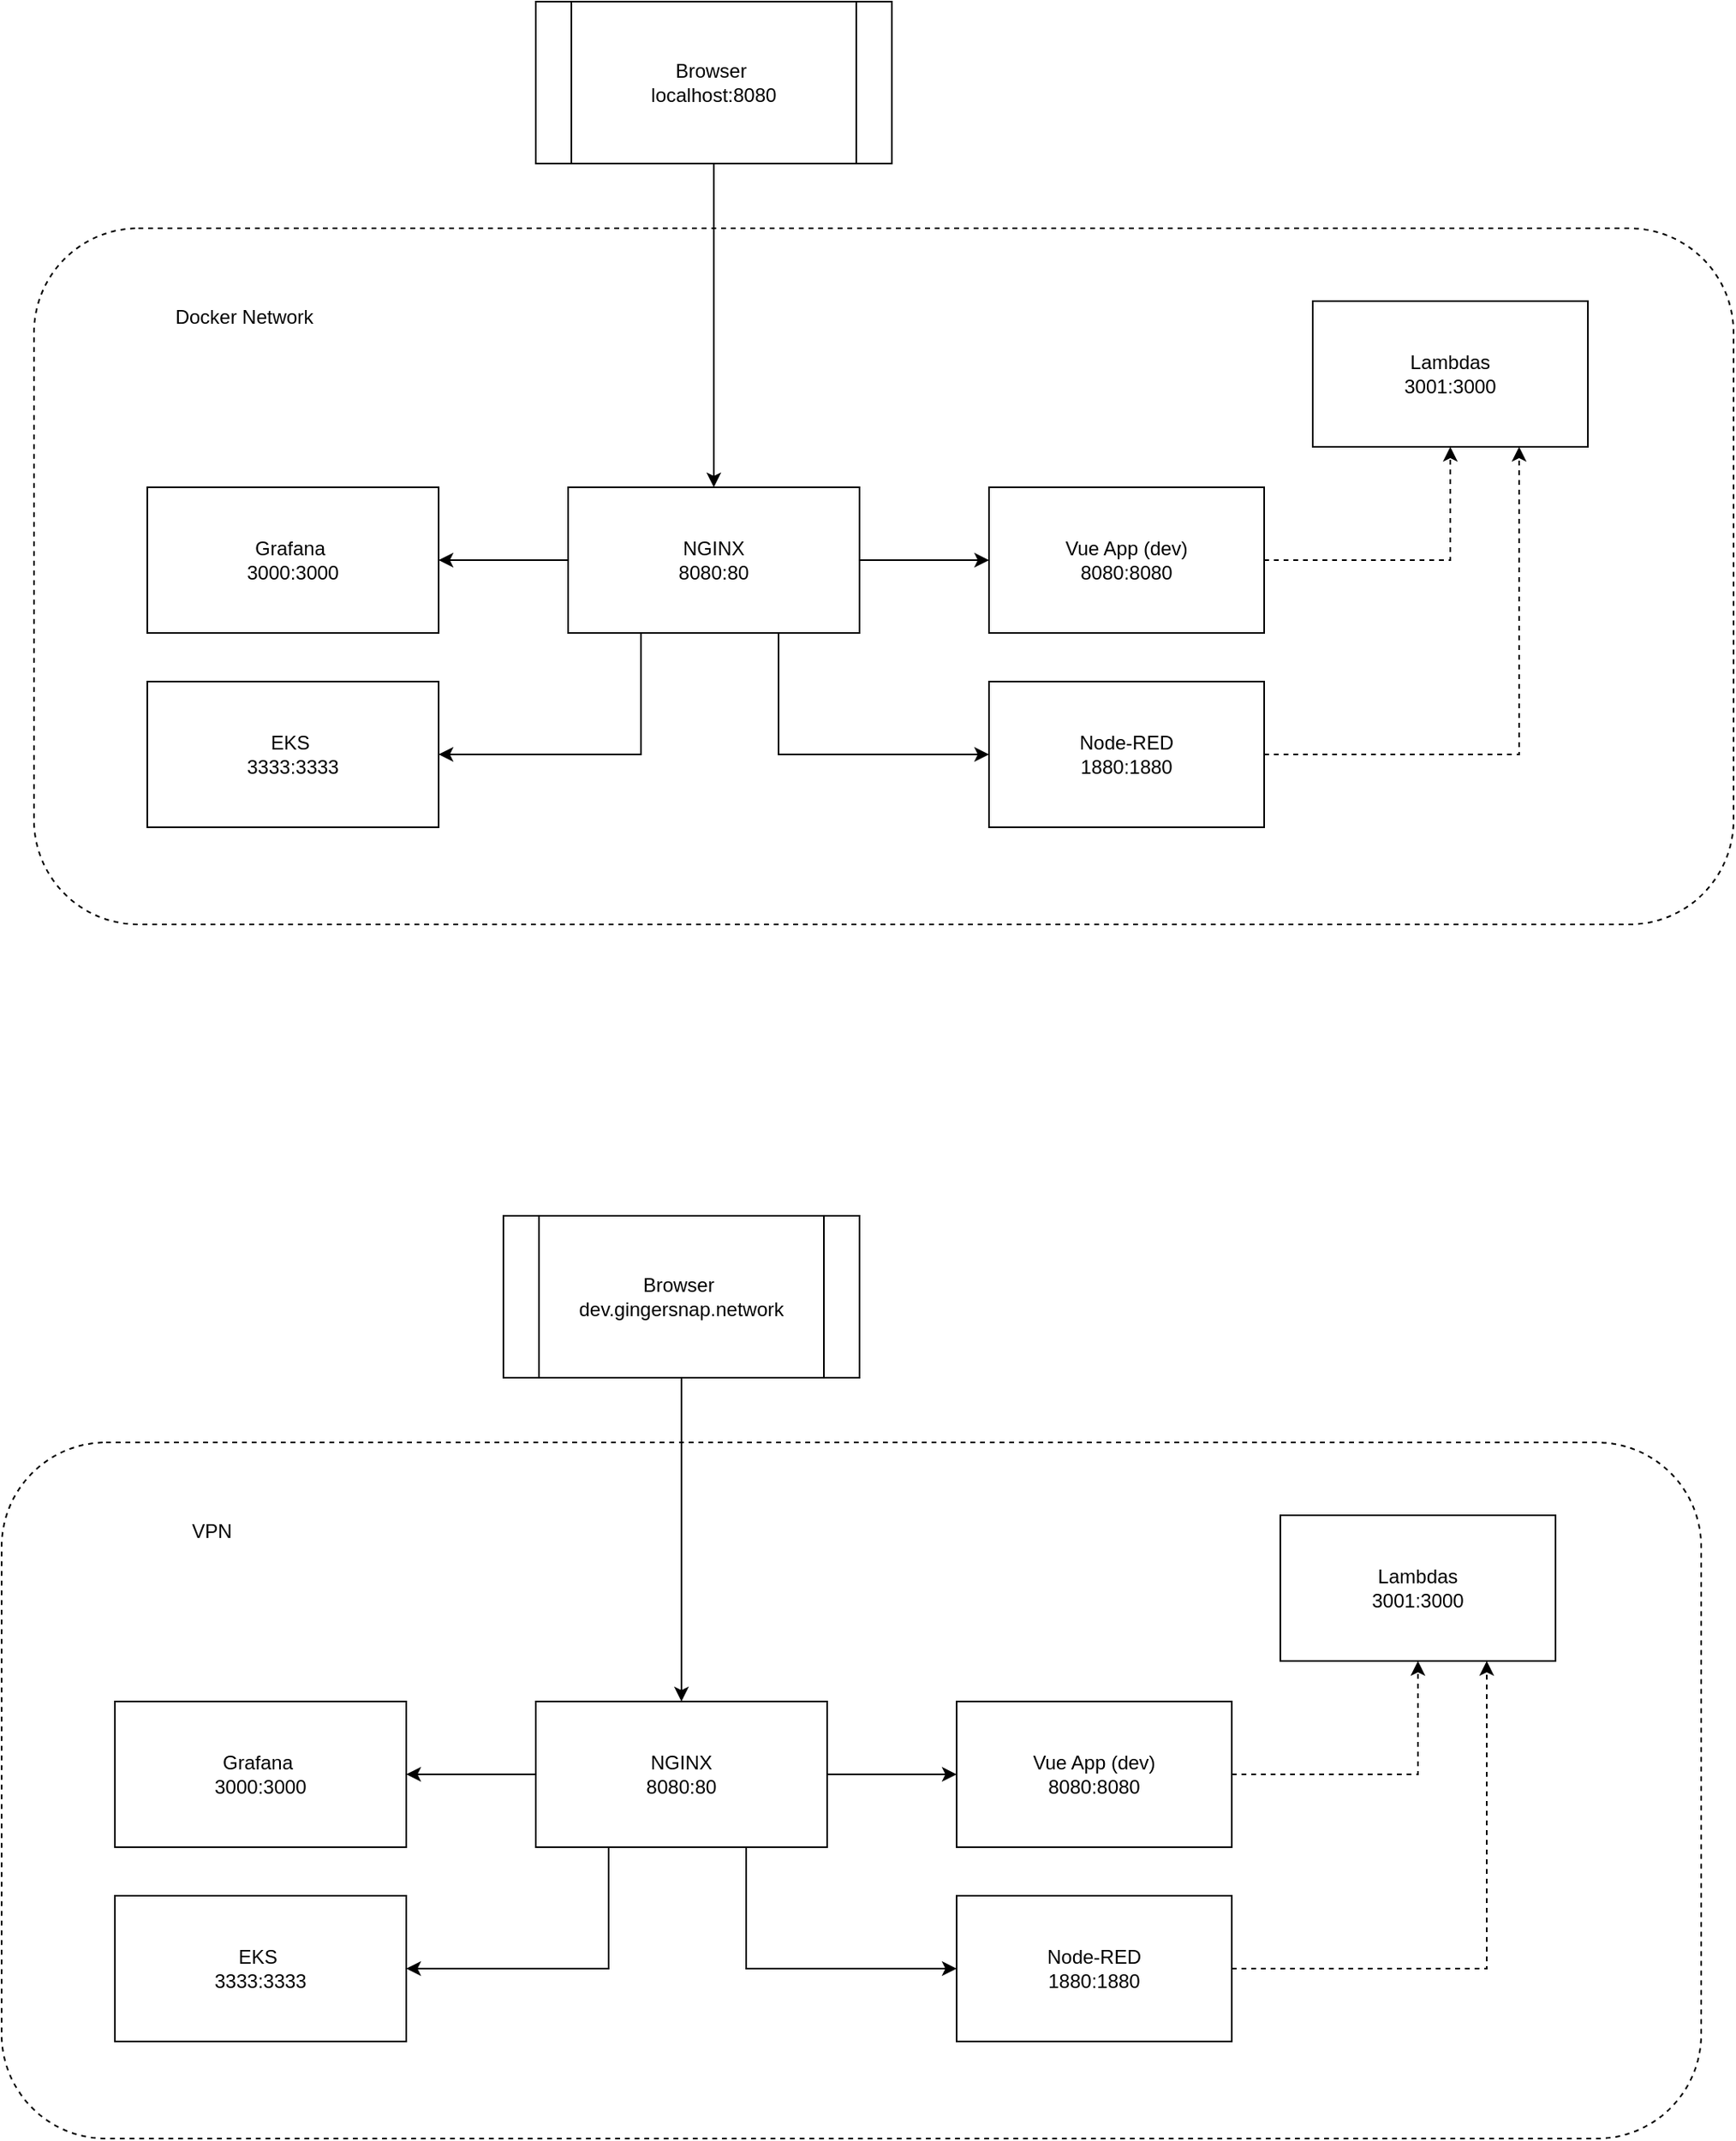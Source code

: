 <mxfile version="14.4.3" type="github">
  <diagram id="C5RBs43oDa-KdzZeNtuy" name="Page-1">
    <mxGraphModel dx="1351" dy="821" grid="1" gridSize="10" guides="1" tooltips="1" connect="1" arrows="1" fold="1" page="1" pageScale="1" pageWidth="827" pageHeight="1169" math="0" shadow="0">
      <root>
        <mxCell id="WIyWlLk6GJQsqaUBKTNV-0" />
        <mxCell id="WIyWlLk6GJQsqaUBKTNV-1" parent="WIyWlLk6GJQsqaUBKTNV-0" />
        <mxCell id="DFwt5kLq0JNpCZKNMio8-0" value="" style="rounded=1;whiteSpace=wrap;html=1;dashed=1;" vertex="1" parent="WIyWlLk6GJQsqaUBKTNV-1">
          <mxGeometry x="230" y="360" width="1050" height="430" as="geometry" />
        </mxCell>
        <mxCell id="DFwt5kLq0JNpCZKNMio8-4" style="edgeStyle=orthogonalEdgeStyle;rounded=0;orthogonalLoop=1;jettySize=auto;html=1;exitX=0.5;exitY=1;exitDx=0;exitDy=0;" edge="1" parent="WIyWlLk6GJQsqaUBKTNV-1" source="DFwt5kLq0JNpCZKNMio8-2" target="DFwt5kLq0JNpCZKNMio8-3">
          <mxGeometry relative="1" as="geometry" />
        </mxCell>
        <mxCell id="DFwt5kLq0JNpCZKNMio8-2" value="Browser&amp;nbsp;&lt;br&gt;localhost:8080" style="shape=process;whiteSpace=wrap;html=1;backgroundOutline=1;" vertex="1" parent="WIyWlLk6GJQsqaUBKTNV-1">
          <mxGeometry x="540" y="220" width="220" height="100" as="geometry" />
        </mxCell>
        <mxCell id="DFwt5kLq0JNpCZKNMio8-7" value="" style="edgeStyle=orthogonalEdgeStyle;rounded=0;orthogonalLoop=1;jettySize=auto;html=1;" edge="1" parent="WIyWlLk6GJQsqaUBKTNV-1" source="DFwt5kLq0JNpCZKNMio8-3" target="DFwt5kLq0JNpCZKNMio8-6">
          <mxGeometry relative="1" as="geometry" />
        </mxCell>
        <mxCell id="DFwt5kLq0JNpCZKNMio8-9" value="" style="edgeStyle=orthogonalEdgeStyle;rounded=0;orthogonalLoop=1;jettySize=auto;html=1;" edge="1" parent="WIyWlLk6GJQsqaUBKTNV-1" source="DFwt5kLq0JNpCZKNMio8-3" target="DFwt5kLq0JNpCZKNMio8-8">
          <mxGeometry relative="1" as="geometry">
            <Array as="points">
              <mxPoint x="690" y="685" />
            </Array>
          </mxGeometry>
        </mxCell>
        <mxCell id="DFwt5kLq0JNpCZKNMio8-11" value="" style="edgeStyle=orthogonalEdgeStyle;rounded=0;orthogonalLoop=1;jettySize=auto;html=1;" edge="1" parent="WIyWlLk6GJQsqaUBKTNV-1" source="DFwt5kLq0JNpCZKNMio8-3" target="DFwt5kLq0JNpCZKNMio8-10">
          <mxGeometry relative="1" as="geometry" />
        </mxCell>
        <mxCell id="DFwt5kLq0JNpCZKNMio8-15" style="edgeStyle=orthogonalEdgeStyle;rounded=0;orthogonalLoop=1;jettySize=auto;html=1;exitX=0.25;exitY=1;exitDx=0;exitDy=0;entryX=1;entryY=0.5;entryDx=0;entryDy=0;" edge="1" parent="WIyWlLk6GJQsqaUBKTNV-1" source="DFwt5kLq0JNpCZKNMio8-3" target="DFwt5kLq0JNpCZKNMio8-14">
          <mxGeometry relative="1" as="geometry" />
        </mxCell>
        <mxCell id="DFwt5kLq0JNpCZKNMio8-3" value="NGINX&lt;br&gt;8080:80" style="rounded=0;whiteSpace=wrap;html=1;" vertex="1" parent="WIyWlLk6GJQsqaUBKTNV-1">
          <mxGeometry x="560" y="520" width="180" height="90" as="geometry" />
        </mxCell>
        <mxCell id="DFwt5kLq0JNpCZKNMio8-18" value="" style="edgeStyle=orthogonalEdgeStyle;rounded=0;orthogonalLoop=1;jettySize=auto;html=1;dashed=1;" edge="1" parent="WIyWlLk6GJQsqaUBKTNV-1" source="DFwt5kLq0JNpCZKNMio8-6" target="DFwt5kLq0JNpCZKNMio8-17">
          <mxGeometry relative="1" as="geometry" />
        </mxCell>
        <mxCell id="DFwt5kLq0JNpCZKNMio8-6" value="Vue App (dev)&lt;br&gt;8080:8080" style="whiteSpace=wrap;html=1;rounded=0;" vertex="1" parent="WIyWlLk6GJQsqaUBKTNV-1">
          <mxGeometry x="820" y="520" width="170" height="90" as="geometry" />
        </mxCell>
        <mxCell id="DFwt5kLq0JNpCZKNMio8-19" style="edgeStyle=orthogonalEdgeStyle;rounded=0;orthogonalLoop=1;jettySize=auto;html=1;exitX=1;exitY=0.5;exitDx=0;exitDy=0;entryX=0.75;entryY=1;entryDx=0;entryDy=0;dashed=1;" edge="1" parent="WIyWlLk6GJQsqaUBKTNV-1" source="DFwt5kLq0JNpCZKNMio8-8" target="DFwt5kLq0JNpCZKNMio8-17">
          <mxGeometry relative="1" as="geometry" />
        </mxCell>
        <mxCell id="DFwt5kLq0JNpCZKNMio8-8" value="Node-RED&lt;br&gt;1880:1880" style="rounded=0;whiteSpace=wrap;html=1;" vertex="1" parent="WIyWlLk6GJQsqaUBKTNV-1">
          <mxGeometry x="820" y="640" width="170" height="90" as="geometry" />
        </mxCell>
        <mxCell id="DFwt5kLq0JNpCZKNMio8-10" value="Grafana&amp;nbsp;&lt;br&gt;3000:3000" style="rounded=0;whiteSpace=wrap;html=1;" vertex="1" parent="WIyWlLk6GJQsqaUBKTNV-1">
          <mxGeometry x="300" y="520" width="180" height="90" as="geometry" />
        </mxCell>
        <mxCell id="DFwt5kLq0JNpCZKNMio8-14" value="EKS&amp;nbsp;&lt;br&gt;3333:3333" style="rounded=0;whiteSpace=wrap;html=1;" vertex="1" parent="WIyWlLk6GJQsqaUBKTNV-1">
          <mxGeometry x="300" y="640" width="180" height="90" as="geometry" />
        </mxCell>
        <mxCell id="DFwt5kLq0JNpCZKNMio8-16" value="Docker Network" style="text;html=1;strokeColor=none;fillColor=none;align=center;verticalAlign=middle;whiteSpace=wrap;rounded=0;" vertex="1" parent="WIyWlLk6GJQsqaUBKTNV-1">
          <mxGeometry x="300" y="405" width="120" height="20" as="geometry" />
        </mxCell>
        <mxCell id="DFwt5kLq0JNpCZKNMio8-17" value="Lambdas&lt;br&gt;3001:3000" style="whiteSpace=wrap;html=1;rounded=0;" vertex="1" parent="WIyWlLk6GJQsqaUBKTNV-1">
          <mxGeometry x="1020" y="405" width="170" height="90" as="geometry" />
        </mxCell>
        <mxCell id="DFwt5kLq0JNpCZKNMio8-21" value="" style="rounded=1;whiteSpace=wrap;html=1;dashed=1;" vertex="1" parent="WIyWlLk6GJQsqaUBKTNV-1">
          <mxGeometry x="210" y="1110" width="1050" height="430" as="geometry" />
        </mxCell>
        <mxCell id="DFwt5kLq0JNpCZKNMio8-22" style="edgeStyle=orthogonalEdgeStyle;rounded=0;orthogonalLoop=1;jettySize=auto;html=1;exitX=0.5;exitY=1;exitDx=0;exitDy=0;" edge="1" parent="WIyWlLk6GJQsqaUBKTNV-1" source="DFwt5kLq0JNpCZKNMio8-23" target="DFwt5kLq0JNpCZKNMio8-28">
          <mxGeometry relative="1" as="geometry" />
        </mxCell>
        <mxCell id="DFwt5kLq0JNpCZKNMio8-23" value="Browser&amp;nbsp;&lt;br&gt;dev.gingersnap.network" style="shape=process;whiteSpace=wrap;html=1;backgroundOutline=1;" vertex="1" parent="WIyWlLk6GJQsqaUBKTNV-1">
          <mxGeometry x="520" y="970" width="220" height="100" as="geometry" />
        </mxCell>
        <mxCell id="DFwt5kLq0JNpCZKNMio8-24" value="" style="edgeStyle=orthogonalEdgeStyle;rounded=0;orthogonalLoop=1;jettySize=auto;html=1;" edge="1" parent="WIyWlLk6GJQsqaUBKTNV-1" source="DFwt5kLq0JNpCZKNMio8-28" target="DFwt5kLq0JNpCZKNMio8-30">
          <mxGeometry relative="1" as="geometry" />
        </mxCell>
        <mxCell id="DFwt5kLq0JNpCZKNMio8-25" value="" style="edgeStyle=orthogonalEdgeStyle;rounded=0;orthogonalLoop=1;jettySize=auto;html=1;" edge="1" parent="WIyWlLk6GJQsqaUBKTNV-1" source="DFwt5kLq0JNpCZKNMio8-28" target="DFwt5kLq0JNpCZKNMio8-32">
          <mxGeometry relative="1" as="geometry">
            <Array as="points">
              <mxPoint x="670" y="1435" />
            </Array>
          </mxGeometry>
        </mxCell>
        <mxCell id="DFwt5kLq0JNpCZKNMio8-26" value="" style="edgeStyle=orthogonalEdgeStyle;rounded=0;orthogonalLoop=1;jettySize=auto;html=1;" edge="1" parent="WIyWlLk6GJQsqaUBKTNV-1" source="DFwt5kLq0JNpCZKNMio8-28" target="DFwt5kLq0JNpCZKNMio8-33">
          <mxGeometry relative="1" as="geometry" />
        </mxCell>
        <mxCell id="DFwt5kLq0JNpCZKNMio8-27" style="edgeStyle=orthogonalEdgeStyle;rounded=0;orthogonalLoop=1;jettySize=auto;html=1;exitX=0.25;exitY=1;exitDx=0;exitDy=0;entryX=1;entryY=0.5;entryDx=0;entryDy=0;" edge="1" parent="WIyWlLk6GJQsqaUBKTNV-1" source="DFwt5kLq0JNpCZKNMio8-28" target="DFwt5kLq0JNpCZKNMio8-34">
          <mxGeometry relative="1" as="geometry" />
        </mxCell>
        <mxCell id="DFwt5kLq0JNpCZKNMio8-28" value="NGINX&lt;br&gt;8080:80" style="rounded=0;whiteSpace=wrap;html=1;" vertex="1" parent="WIyWlLk6GJQsqaUBKTNV-1">
          <mxGeometry x="540" y="1270" width="180" height="90" as="geometry" />
        </mxCell>
        <mxCell id="DFwt5kLq0JNpCZKNMio8-29" value="" style="edgeStyle=orthogonalEdgeStyle;rounded=0;orthogonalLoop=1;jettySize=auto;html=1;dashed=1;" edge="1" parent="WIyWlLk6GJQsqaUBKTNV-1" source="DFwt5kLq0JNpCZKNMio8-30" target="DFwt5kLq0JNpCZKNMio8-36">
          <mxGeometry relative="1" as="geometry" />
        </mxCell>
        <mxCell id="DFwt5kLq0JNpCZKNMio8-30" value="Vue App (dev)&lt;br&gt;8080:8080" style="whiteSpace=wrap;html=1;rounded=0;" vertex="1" parent="WIyWlLk6GJQsqaUBKTNV-1">
          <mxGeometry x="800" y="1270" width="170" height="90" as="geometry" />
        </mxCell>
        <mxCell id="DFwt5kLq0JNpCZKNMio8-31" style="edgeStyle=orthogonalEdgeStyle;rounded=0;orthogonalLoop=1;jettySize=auto;html=1;exitX=1;exitY=0.5;exitDx=0;exitDy=0;entryX=0.75;entryY=1;entryDx=0;entryDy=0;dashed=1;" edge="1" parent="WIyWlLk6GJQsqaUBKTNV-1" source="DFwt5kLq0JNpCZKNMio8-32" target="DFwt5kLq0JNpCZKNMio8-36">
          <mxGeometry relative="1" as="geometry" />
        </mxCell>
        <mxCell id="DFwt5kLq0JNpCZKNMio8-32" value="Node-RED&lt;br&gt;1880:1880" style="rounded=0;whiteSpace=wrap;html=1;" vertex="1" parent="WIyWlLk6GJQsqaUBKTNV-1">
          <mxGeometry x="800" y="1390" width="170" height="90" as="geometry" />
        </mxCell>
        <mxCell id="DFwt5kLq0JNpCZKNMio8-33" value="Grafana&amp;nbsp;&lt;br&gt;3000:3000" style="rounded=0;whiteSpace=wrap;html=1;" vertex="1" parent="WIyWlLk6GJQsqaUBKTNV-1">
          <mxGeometry x="280" y="1270" width="180" height="90" as="geometry" />
        </mxCell>
        <mxCell id="DFwt5kLq0JNpCZKNMio8-34" value="EKS&amp;nbsp;&lt;br&gt;3333:3333" style="rounded=0;whiteSpace=wrap;html=1;" vertex="1" parent="WIyWlLk6GJQsqaUBKTNV-1">
          <mxGeometry x="280" y="1390" width="180" height="90" as="geometry" />
        </mxCell>
        <mxCell id="DFwt5kLq0JNpCZKNMio8-35" value="VPN" style="text;html=1;strokeColor=none;fillColor=none;align=center;verticalAlign=middle;whiteSpace=wrap;rounded=0;" vertex="1" parent="WIyWlLk6GJQsqaUBKTNV-1">
          <mxGeometry x="280" y="1155" width="120" height="20" as="geometry" />
        </mxCell>
        <mxCell id="DFwt5kLq0JNpCZKNMio8-36" value="Lambdas&lt;br&gt;3001:3000" style="whiteSpace=wrap;html=1;rounded=0;" vertex="1" parent="WIyWlLk6GJQsqaUBKTNV-1">
          <mxGeometry x="1000" y="1155" width="170" height="90" as="geometry" />
        </mxCell>
      </root>
    </mxGraphModel>
  </diagram>
</mxfile>
